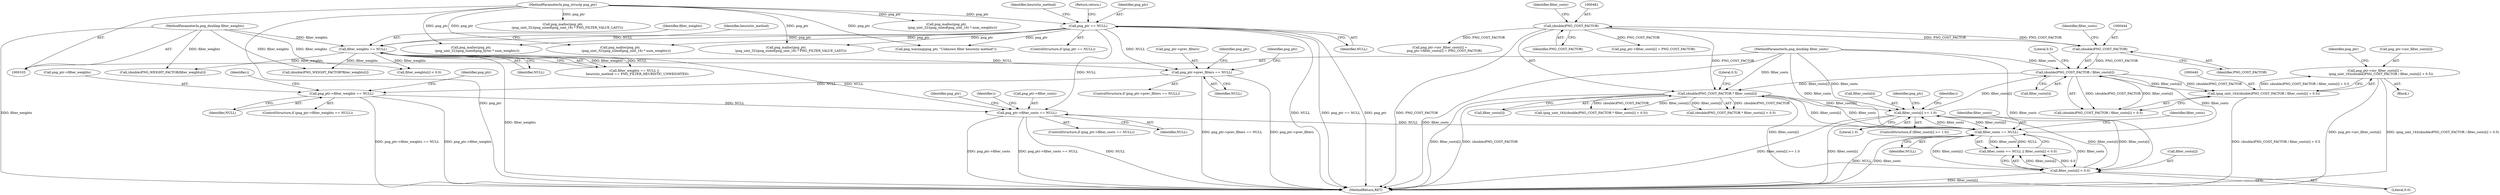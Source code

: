 digraph "1_Chrome_7f3d85b096f66870a15b37c2f40b219b2e292693_26@integer" {
"1000433" [label="(Call,png_ptr->inv_filter_costs[i] =\n            (png_uint_16)((double)PNG_COST_FACTOR / filter_costs[i] + 0.5))"];
"1000439" [label="(Call,(png_uint_16)((double)PNG_COST_FACTOR / filter_costs[i] + 0.5))"];
"1000442" [label="(Call,(double)PNG_COST_FACTOR / filter_costs[i])"];
"1000443" [label="(Call,(double)PNG_COST_FACTOR)"];
"1000460" [label="(Call,(double)PNG_COST_FACTOR)"];
"1000427" [label="(Call,filter_costs[i] >= 1.0)"];
"1000403" [label="(Call,filter_costs == NULL)"];
"1000406" [label="(Call,filter_costs[i] < 0.0)"];
"1000459" [label="(Call,(double)PNG_COST_FACTOR * filter_costs[i])"];
"1000108" [label="(MethodParameterIn,png_doublep filter_costs)"];
"1000334" [label="(Call,png_ptr->filter_costs == NULL)"];
"1000115" [label="(Call,png_ptr == NULL)"];
"1000104" [label="(MethodParameterIn,png_structp png_ptr)"];
"1000210" [label="(Call,png_ptr->filter_weights == NULL)"];
"1000172" [label="(Call,png_ptr->prev_filters == NULL)"];
"1000142" [label="(Call,filter_weights == NULL)"];
"1000107" [label="(MethodParameterIn,png_doublep filter_weights)"];
"1000432" [label="(Block,)"];
"1000403" [label="(Call,filter_costs == NULL)"];
"1000436" [label="(Identifier,png_ptr)"];
"1000124" [label="(Call,png_warning(png_ptr, \"Unknown filter heuristic method\"))"];
"1000404" [label="(Identifier,filter_costs)"];
"1000458" [label="(Call,(double)PNG_COST_FACTOR * filter_costs[i] + 0.5)"];
"1000433" [label="(Call,png_ptr->inv_filter_costs[i] =\n            (png_uint_16)((double)PNG_COST_FACTOR / filter_costs[i] + 0.5))"];
"1000214" [label="(Identifier,NULL)"];
"1000171" [label="(ControlStructure,if (png_ptr->prev_filters == NULL))"];
"1000176" [label="(Identifier,NULL)"];
"1000121" [label="(Identifier,heuristic_method)"];
"1000460" [label="(Call,(double)PNG_COST_FACTOR)"];
"1000399" [label="(Identifier,i)"];
"1000467" [label="(MethodReturn,RET)"];
"1000211" [label="(Call,png_ptr->filter_weights)"];
"1000141" [label="(Call,filter_weights == NULL ||\n      heuristic_method == PNG_FILTER_HEURISTIC_UNWEIGHTED)"];
"1000146" [label="(Identifier,heuristic_method)"];
"1000308" [label="(Call,(double)PNG_WEIGHT_FACTOR*filter_weights[i])"];
"1000466" [label="(Literal,0.5)"];
"1000443" [label="(Call,(double)PNG_COST_FACTOR)"];
"1000462" [label="(Identifier,PNG_COST_FACTOR)"];
"1000449" [label="(Literal,0.5)"];
"1000184" [label="(Call,png_malloc(png_ptr,\n            (png_uint_32)(png_sizeof(png_byte) * num_weights)))"];
"1000446" [label="(Call,filter_costs[i])"];
"1000180" [label="(Identifier,png_ptr)"];
"1000442" [label="(Call,(double)PNG_COST_FACTOR / filter_costs[i])"];
"1000412" [label="(Call,png_ptr->inv_filter_costs[i] =\n         png_ptr->filter_costs[i] = PNG_COST_FACTOR)"];
"1000408" [label="(Identifier,filter_costs)"];
"1000118" [label="(Return,return;)"];
"1000269" [label="(Identifier,i)"];
"1000342" [label="(Identifier,png_ptr)"];
"1000406" [label="(Call,filter_costs[i] < 0.0)"];
"1000393" [label="(Identifier,i)"];
"1000210" [label="(Call,png_ptr->filter_weights == NULL)"];
"1000218" [label="(Identifier,png_ptr)"];
"1000410" [label="(Literal,0.0)"];
"1000212" [label="(Identifier,png_ptr)"];
"1000431" [label="(Literal,1.0)"];
"1000441" [label="(Call,(double)PNG_COST_FACTOR / filter_costs[i] + 0.5)"];
"1000114" [label="(ControlStructure,if (png_ptr == NULL))"];
"1000107" [label="(MethodParameterIn,png_doublep filter_weights)"];
"1000402" [label="(Call,filter_costs == NULL || filter_costs[i] < 0.0)"];
"1000464" [label="(Identifier,filter_costs)"];
"1000335" [label="(Call,png_ptr->filter_costs)"];
"1000143" [label="(Identifier,filter_weights)"];
"1000360" [label="(Call,png_malloc(png_ptr,\n         (png_uint_32)(png_sizeof(png_uint_16) * PNG_FILTER_VALUE_LAST)))"];
"1000418" [label="(Call,png_ptr->filter_costs[i] = PNG_COST_FACTOR)"];
"1000407" [label="(Call,filter_costs[i])"];
"1000463" [label="(Call,filter_costs[i])"];
"1000453" [label="(Identifier,png_ptr)"];
"1000115" [label="(Call,png_ptr == NULL)"];
"1000104" [label="(MethodParameterIn,png_structp png_ptr)"];
"1000278" [label="(Call,filter_weights[i] < 0.0)"];
"1000338" [label="(Identifier,NULL)"];
"1000116" [label="(Identifier,png_ptr)"];
"1000426" [label="(ControlStructure,if (filter_costs[i] >= 1.0))"];
"1000222" [label="(Call,png_malloc(png_ptr,\n            (png_uint_32)(png_sizeof(png_uint_16) * num_weights)))"];
"1000173" [label="(Call,png_ptr->prev_filters)"];
"1000333" [label="(ControlStructure,if (png_ptr->filter_costs == NULL))"];
"1000428" [label="(Call,filter_costs[i])"];
"1000405" [label="(Identifier,NULL)"];
"1000434" [label="(Call,png_ptr->inv_filter_costs[i])"];
"1000439" [label="(Call,(png_uint_16)((double)PNG_COST_FACTOR / filter_costs[i] + 0.5))"];
"1000445" [label="(Identifier,PNG_COST_FACTOR)"];
"1000346" [label="(Call,png_malloc(png_ptr,\n         (png_uint_32)(png_sizeof(png_uint_16) * PNG_FILTER_VALUE_LAST)))"];
"1000209" [label="(ControlStructure,if (png_ptr->filter_weights == NULL))"];
"1000108" [label="(MethodParameterIn,png_doublep filter_costs)"];
"1000459" [label="(Call,(double)PNG_COST_FACTOR * filter_costs[i])"];
"1000172" [label="(Call,png_ptr->prev_filters == NULL)"];
"1000142" [label="(Call,filter_weights == NULL)"];
"1000236" [label="(Call,png_malloc(png_ptr,\n            (png_uint_32)(png_sizeof(png_uint_16) * num_weights)))"];
"1000427" [label="(Call,filter_costs[i] >= 1.0)"];
"1000117" [label="(Identifier,NULL)"];
"1000325" [label="(Call,(double)PNG_WEIGHT_FACTOR/filter_weights[i])"];
"1000334" [label="(Call,png_ptr->filter_costs == NULL)"];
"1000456" [label="(Call,(png_uint_16)((double)PNG_COST_FACTOR * filter_costs[i] + 0.5))"];
"1000144" [label="(Identifier,NULL)"];
"1000447" [label="(Identifier,filter_costs)"];
"1000433" -> "1000432"  [label="AST: "];
"1000433" -> "1000439"  [label="CFG: "];
"1000434" -> "1000433"  [label="AST: "];
"1000439" -> "1000433"  [label="AST: "];
"1000453" -> "1000433"  [label="CFG: "];
"1000433" -> "1000467"  [label="DDG: png_ptr->inv_filter_costs[i]"];
"1000433" -> "1000467"  [label="DDG: (png_uint_16)((double)PNG_COST_FACTOR / filter_costs[i] + 0.5)"];
"1000439" -> "1000433"  [label="DDG: (double)PNG_COST_FACTOR / filter_costs[i] + 0.5"];
"1000439" -> "1000441"  [label="CFG: "];
"1000440" -> "1000439"  [label="AST: "];
"1000441" -> "1000439"  [label="AST: "];
"1000439" -> "1000467"  [label="DDG: (double)PNG_COST_FACTOR / filter_costs[i] + 0.5"];
"1000442" -> "1000439"  [label="DDG: (double)PNG_COST_FACTOR"];
"1000442" -> "1000439"  [label="DDG: filter_costs[i]"];
"1000442" -> "1000441"  [label="AST: "];
"1000442" -> "1000446"  [label="CFG: "];
"1000443" -> "1000442"  [label="AST: "];
"1000446" -> "1000442"  [label="AST: "];
"1000449" -> "1000442"  [label="CFG: "];
"1000442" -> "1000441"  [label="DDG: (double)PNG_COST_FACTOR"];
"1000442" -> "1000441"  [label="DDG: filter_costs[i]"];
"1000443" -> "1000442"  [label="DDG: PNG_COST_FACTOR"];
"1000427" -> "1000442"  [label="DDG: filter_costs[i]"];
"1000403" -> "1000442"  [label="DDG: filter_costs"];
"1000108" -> "1000442"  [label="DDG: filter_costs"];
"1000442" -> "1000459"  [label="DDG: filter_costs[i]"];
"1000443" -> "1000445"  [label="CFG: "];
"1000444" -> "1000443"  [label="AST: "];
"1000445" -> "1000443"  [label="AST: "];
"1000447" -> "1000443"  [label="CFG: "];
"1000460" -> "1000443"  [label="DDG: PNG_COST_FACTOR"];
"1000443" -> "1000460"  [label="DDG: PNG_COST_FACTOR"];
"1000460" -> "1000459"  [label="AST: "];
"1000460" -> "1000462"  [label="CFG: "];
"1000461" -> "1000460"  [label="AST: "];
"1000462" -> "1000460"  [label="AST: "];
"1000464" -> "1000460"  [label="CFG: "];
"1000460" -> "1000467"  [label="DDG: PNG_COST_FACTOR"];
"1000460" -> "1000412"  [label="DDG: PNG_COST_FACTOR"];
"1000460" -> "1000418"  [label="DDG: PNG_COST_FACTOR"];
"1000460" -> "1000459"  [label="DDG: PNG_COST_FACTOR"];
"1000427" -> "1000426"  [label="AST: "];
"1000427" -> "1000431"  [label="CFG: "];
"1000428" -> "1000427"  [label="AST: "];
"1000431" -> "1000427"  [label="AST: "];
"1000436" -> "1000427"  [label="CFG: "];
"1000399" -> "1000427"  [label="CFG: "];
"1000427" -> "1000467"  [label="DDG: filter_costs[i]"];
"1000427" -> "1000467"  [label="DDG: filter_costs[i] >= 1.0"];
"1000427" -> "1000403"  [label="DDG: filter_costs[i]"];
"1000427" -> "1000406"  [label="DDG: filter_costs[i]"];
"1000403" -> "1000427"  [label="DDG: filter_costs"];
"1000406" -> "1000427"  [label="DDG: filter_costs[i]"];
"1000459" -> "1000427"  [label="DDG: filter_costs[i]"];
"1000108" -> "1000427"  [label="DDG: filter_costs"];
"1000403" -> "1000402"  [label="AST: "];
"1000403" -> "1000405"  [label="CFG: "];
"1000404" -> "1000403"  [label="AST: "];
"1000405" -> "1000403"  [label="AST: "];
"1000408" -> "1000403"  [label="CFG: "];
"1000402" -> "1000403"  [label="CFG: "];
"1000403" -> "1000467"  [label="DDG: NULL"];
"1000403" -> "1000467"  [label="DDG: filter_costs"];
"1000403" -> "1000402"  [label="DDG: filter_costs"];
"1000403" -> "1000402"  [label="DDG: NULL"];
"1000406" -> "1000403"  [label="DDG: filter_costs[i]"];
"1000459" -> "1000403"  [label="DDG: filter_costs[i]"];
"1000108" -> "1000403"  [label="DDG: filter_costs"];
"1000334" -> "1000403"  [label="DDG: NULL"];
"1000403" -> "1000406"  [label="DDG: filter_costs"];
"1000403" -> "1000459"  [label="DDG: filter_costs"];
"1000406" -> "1000402"  [label="AST: "];
"1000406" -> "1000410"  [label="CFG: "];
"1000407" -> "1000406"  [label="AST: "];
"1000410" -> "1000406"  [label="AST: "];
"1000402" -> "1000406"  [label="CFG: "];
"1000406" -> "1000467"  [label="DDG: filter_costs[i]"];
"1000406" -> "1000402"  [label="DDG: filter_costs[i]"];
"1000406" -> "1000402"  [label="DDG: 0.0"];
"1000459" -> "1000406"  [label="DDG: filter_costs[i]"];
"1000108" -> "1000406"  [label="DDG: filter_costs"];
"1000459" -> "1000458"  [label="AST: "];
"1000459" -> "1000463"  [label="CFG: "];
"1000463" -> "1000459"  [label="AST: "];
"1000466" -> "1000459"  [label="CFG: "];
"1000459" -> "1000467"  [label="DDG: (double)PNG_COST_FACTOR"];
"1000459" -> "1000467"  [label="DDG: filter_costs[i]"];
"1000459" -> "1000456"  [label="DDG: (double)PNG_COST_FACTOR"];
"1000459" -> "1000456"  [label="DDG: filter_costs[i]"];
"1000459" -> "1000458"  [label="DDG: (double)PNG_COST_FACTOR"];
"1000459" -> "1000458"  [label="DDG: filter_costs[i]"];
"1000108" -> "1000459"  [label="DDG: filter_costs"];
"1000108" -> "1000103"  [label="AST: "];
"1000108" -> "1000467"  [label="DDG: filter_costs"];
"1000334" -> "1000333"  [label="AST: "];
"1000334" -> "1000338"  [label="CFG: "];
"1000335" -> "1000334"  [label="AST: "];
"1000338" -> "1000334"  [label="AST: "];
"1000342" -> "1000334"  [label="CFG: "];
"1000393" -> "1000334"  [label="CFG: "];
"1000334" -> "1000467"  [label="DDG: png_ptr->filter_costs == NULL"];
"1000334" -> "1000467"  [label="DDG: NULL"];
"1000334" -> "1000467"  [label="DDG: png_ptr->filter_costs"];
"1000115" -> "1000334"  [label="DDG: NULL"];
"1000210" -> "1000334"  [label="DDG: NULL"];
"1000142" -> "1000334"  [label="DDG: NULL"];
"1000115" -> "1000114"  [label="AST: "];
"1000115" -> "1000117"  [label="CFG: "];
"1000116" -> "1000115"  [label="AST: "];
"1000117" -> "1000115"  [label="AST: "];
"1000118" -> "1000115"  [label="CFG: "];
"1000121" -> "1000115"  [label="CFG: "];
"1000115" -> "1000467"  [label="DDG: NULL"];
"1000115" -> "1000467"  [label="DDG: png_ptr == NULL"];
"1000115" -> "1000467"  [label="DDG: png_ptr"];
"1000104" -> "1000115"  [label="DDG: png_ptr"];
"1000115" -> "1000124"  [label="DDG: png_ptr"];
"1000115" -> "1000142"  [label="DDG: NULL"];
"1000115" -> "1000172"  [label="DDG: NULL"];
"1000115" -> "1000184"  [label="DDG: png_ptr"];
"1000115" -> "1000222"  [label="DDG: png_ptr"];
"1000115" -> "1000346"  [label="DDG: png_ptr"];
"1000104" -> "1000103"  [label="AST: "];
"1000104" -> "1000467"  [label="DDG: png_ptr"];
"1000104" -> "1000124"  [label="DDG: png_ptr"];
"1000104" -> "1000184"  [label="DDG: png_ptr"];
"1000104" -> "1000222"  [label="DDG: png_ptr"];
"1000104" -> "1000236"  [label="DDG: png_ptr"];
"1000104" -> "1000346"  [label="DDG: png_ptr"];
"1000104" -> "1000360"  [label="DDG: png_ptr"];
"1000210" -> "1000209"  [label="AST: "];
"1000210" -> "1000214"  [label="CFG: "];
"1000211" -> "1000210"  [label="AST: "];
"1000214" -> "1000210"  [label="AST: "];
"1000218" -> "1000210"  [label="CFG: "];
"1000269" -> "1000210"  [label="CFG: "];
"1000210" -> "1000467"  [label="DDG: png_ptr->filter_weights == NULL"];
"1000210" -> "1000467"  [label="DDG: png_ptr->filter_weights"];
"1000172" -> "1000210"  [label="DDG: NULL"];
"1000172" -> "1000171"  [label="AST: "];
"1000172" -> "1000176"  [label="CFG: "];
"1000173" -> "1000172"  [label="AST: "];
"1000176" -> "1000172"  [label="AST: "];
"1000180" -> "1000172"  [label="CFG: "];
"1000212" -> "1000172"  [label="CFG: "];
"1000172" -> "1000467"  [label="DDG: png_ptr->prev_filters == NULL"];
"1000172" -> "1000467"  [label="DDG: png_ptr->prev_filters"];
"1000142" -> "1000172"  [label="DDG: NULL"];
"1000142" -> "1000141"  [label="AST: "];
"1000142" -> "1000144"  [label="CFG: "];
"1000143" -> "1000142"  [label="AST: "];
"1000144" -> "1000142"  [label="AST: "];
"1000146" -> "1000142"  [label="CFG: "];
"1000141" -> "1000142"  [label="CFG: "];
"1000142" -> "1000467"  [label="DDG: filter_weights"];
"1000142" -> "1000141"  [label="DDG: filter_weights"];
"1000142" -> "1000141"  [label="DDG: NULL"];
"1000107" -> "1000142"  [label="DDG: filter_weights"];
"1000142" -> "1000278"  [label="DDG: filter_weights"];
"1000142" -> "1000308"  [label="DDG: filter_weights"];
"1000142" -> "1000325"  [label="DDG: filter_weights"];
"1000107" -> "1000103"  [label="AST: "];
"1000107" -> "1000467"  [label="DDG: filter_weights"];
"1000107" -> "1000278"  [label="DDG: filter_weights"];
"1000107" -> "1000308"  [label="DDG: filter_weights"];
"1000107" -> "1000325"  [label="DDG: filter_weights"];
}
